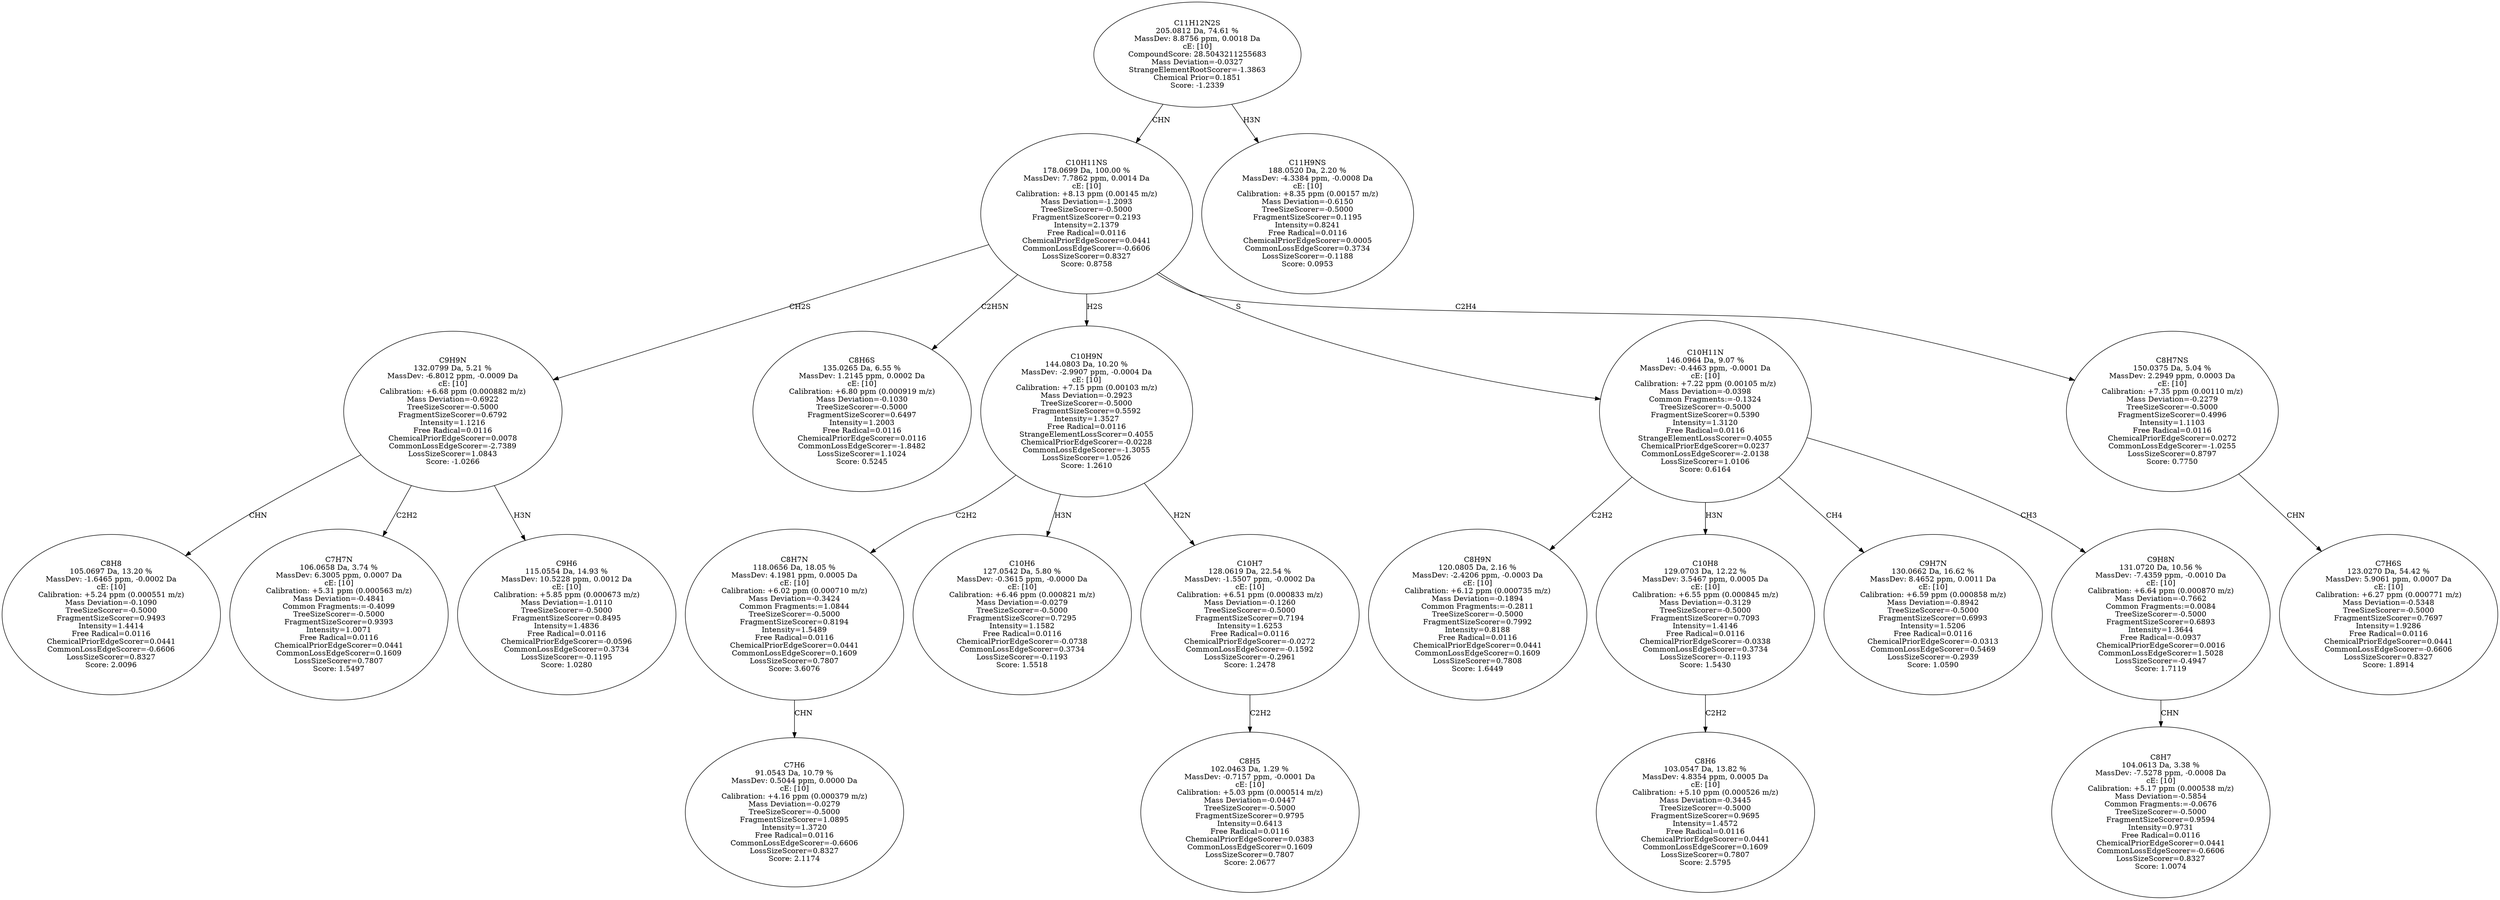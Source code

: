 strict digraph {
v1 [label="C8H8\n105.0697 Da, 13.20 %\nMassDev: -1.6465 ppm, -0.0002 Da\ncE: [10]\nCalibration: +5.24 ppm (0.000551 m/z)\nMass Deviation=-0.1090\nTreeSizeScorer=-0.5000\nFragmentSizeScorer=0.9493\nIntensity=1.4414\nFree Radical=0.0116\nChemicalPriorEdgeScorer=0.0441\nCommonLossEdgeScorer=-0.6606\nLossSizeScorer=0.8327\nScore: 2.0096"];
v2 [label="C7H7N\n106.0658 Da, 3.74 %\nMassDev: 6.3005 ppm, 0.0007 Da\ncE: [10]\nCalibration: +5.31 ppm (0.000563 m/z)\nMass Deviation=-0.4841\nCommon Fragments:=-0.4099\nTreeSizeScorer=-0.5000\nFragmentSizeScorer=0.9393\nIntensity=1.0071\nFree Radical=0.0116\nChemicalPriorEdgeScorer=0.0441\nCommonLossEdgeScorer=0.1609\nLossSizeScorer=0.7807\nScore: 1.5497"];
v3 [label="C9H6\n115.0554 Da, 14.93 %\nMassDev: 10.5228 ppm, 0.0012 Da\ncE: [10]\nCalibration: +5.85 ppm (0.000673 m/z)\nMass Deviation=-1.0110\nTreeSizeScorer=-0.5000\nFragmentSizeScorer=0.8495\nIntensity=1.4836\nFree Radical=0.0116\nChemicalPriorEdgeScorer=-0.0596\nCommonLossEdgeScorer=0.3734\nLossSizeScorer=-0.1195\nScore: 1.0280"];
v4 [label="C9H9N\n132.0799 Da, 5.21 %\nMassDev: -6.8012 ppm, -0.0009 Da\ncE: [10]\nCalibration: +6.68 ppm (0.000882 m/z)\nMass Deviation=-0.6922\nTreeSizeScorer=-0.5000\nFragmentSizeScorer=0.6792\nIntensity=1.1216\nFree Radical=0.0116\nChemicalPriorEdgeScorer=0.0078\nCommonLossEdgeScorer=-2.7389\nLossSizeScorer=1.0843\nScore: -1.0266"];
v5 [label="C8H6S\n135.0265 Da, 6.55 %\nMassDev: 1.2145 ppm, 0.0002 Da\ncE: [10]\nCalibration: +6.80 ppm (0.000919 m/z)\nMass Deviation=-0.1030\nTreeSizeScorer=-0.5000\nFragmentSizeScorer=0.6497\nIntensity=1.2003\nFree Radical=0.0116\nChemicalPriorEdgeScorer=0.0116\nCommonLossEdgeScorer=-1.8482\nLossSizeScorer=1.1024\nScore: 0.5245"];
v6 [label="C7H6\n91.0543 Da, 10.79 %\nMassDev: 0.5044 ppm, 0.0000 Da\ncE: [10]\nCalibration: +4.16 ppm (0.000379 m/z)\nMass Deviation=-0.0279\nTreeSizeScorer=-0.5000\nFragmentSizeScorer=1.0895\nIntensity=1.3720\nFree Radical=0.0116\nCommonLossEdgeScorer=-0.6606\nLossSizeScorer=0.8327\nScore: 2.1174"];
v7 [label="C8H7N\n118.0656 Da, 18.05 %\nMassDev: 4.1981 ppm, 0.0005 Da\ncE: [10]\nCalibration: +6.02 ppm (0.000710 m/z)\nMass Deviation=-0.3424\nCommon Fragments:=1.0844\nTreeSizeScorer=-0.5000\nFragmentSizeScorer=0.8194\nIntensity=1.5489\nFree Radical=0.0116\nChemicalPriorEdgeScorer=0.0441\nCommonLossEdgeScorer=0.1609\nLossSizeScorer=0.7807\nScore: 3.6076"];
v8 [label="C10H6\n127.0542 Da, 5.80 %\nMassDev: -0.3615 ppm, -0.0000 Da\ncE: [10]\nCalibration: +6.46 ppm (0.000821 m/z)\nMass Deviation=-0.0279\nTreeSizeScorer=-0.5000\nFragmentSizeScorer=0.7295\nIntensity=1.1582\nFree Radical=0.0116\nChemicalPriorEdgeScorer=-0.0738\nCommonLossEdgeScorer=0.3734\nLossSizeScorer=-0.1193\nScore: 1.5518"];
v9 [label="C8H5\n102.0463 Da, 1.29 %\nMassDev: -0.7157 ppm, -0.0001 Da\ncE: [10]\nCalibration: +5.03 ppm (0.000514 m/z)\nMass Deviation=-0.0447\nTreeSizeScorer=-0.5000\nFragmentSizeScorer=0.9795\nIntensity=0.6413\nFree Radical=0.0116\nChemicalPriorEdgeScorer=0.0383\nCommonLossEdgeScorer=0.1609\nLossSizeScorer=0.7807\nScore: 2.0677"];
v10 [label="C10H7\n128.0619 Da, 22.54 %\nMassDev: -1.5507 ppm, -0.0002 Da\ncE: [10]\nCalibration: +6.51 ppm (0.000833 m/z)\nMass Deviation=-0.1260\nTreeSizeScorer=-0.5000\nFragmentSizeScorer=0.7194\nIntensity=1.6253\nFree Radical=0.0116\nChemicalPriorEdgeScorer=-0.0272\nCommonLossEdgeScorer=-0.1592\nLossSizeScorer=-0.2961\nScore: 1.2478"];
v11 [label="C10H9N\n144.0803 Da, 10.20 %\nMassDev: -2.9907 ppm, -0.0004 Da\ncE: [10]\nCalibration: +7.15 ppm (0.00103 m/z)\nMass Deviation=-0.2923\nTreeSizeScorer=-0.5000\nFragmentSizeScorer=0.5592\nIntensity=1.3527\nFree Radical=0.0116\nStrangeElementLossScorer=0.4055\nChemicalPriorEdgeScorer=-0.0228\nCommonLossEdgeScorer=-1.3055\nLossSizeScorer=1.0526\nScore: 1.2610"];
v12 [label="C8H9N\n120.0805 Da, 2.16 %\nMassDev: -2.4206 ppm, -0.0003 Da\ncE: [10]\nCalibration: +6.12 ppm (0.000735 m/z)\nMass Deviation=-0.1894\nCommon Fragments:=-0.2811\nTreeSizeScorer=-0.5000\nFragmentSizeScorer=0.7992\nIntensity=0.8188\nFree Radical=0.0116\nChemicalPriorEdgeScorer=0.0441\nCommonLossEdgeScorer=0.1609\nLossSizeScorer=0.7808\nScore: 1.6449"];
v13 [label="C8H6\n103.0547 Da, 13.82 %\nMassDev: 4.8354 ppm, 0.0005 Da\ncE: [10]\nCalibration: +5.10 ppm (0.000526 m/z)\nMass Deviation=-0.3445\nTreeSizeScorer=-0.5000\nFragmentSizeScorer=0.9695\nIntensity=1.4572\nFree Radical=0.0116\nChemicalPriorEdgeScorer=0.0441\nCommonLossEdgeScorer=0.1609\nLossSizeScorer=0.7807\nScore: 2.5795"];
v14 [label="C10H8\n129.0703 Da, 12.22 %\nMassDev: 3.5467 ppm, 0.0005 Da\ncE: [10]\nCalibration: +6.55 ppm (0.000845 m/z)\nMass Deviation=-0.3129\nTreeSizeScorer=-0.5000\nFragmentSizeScorer=0.7093\nIntensity=1.4146\nFree Radical=0.0116\nChemicalPriorEdgeScorer=-0.0338\nCommonLossEdgeScorer=0.3734\nLossSizeScorer=-0.1193\nScore: 1.5430"];
v15 [label="C9H7N\n130.0662 Da, 16.62 %\nMassDev: 8.4652 ppm, 0.0011 Da\ncE: [10]\nCalibration: +6.59 ppm (0.000858 m/z)\nMass Deviation=-0.8942\nTreeSizeScorer=-0.5000\nFragmentSizeScorer=0.6993\nIntensity=1.5206\nFree Radical=0.0116\nChemicalPriorEdgeScorer=-0.0313\nCommonLossEdgeScorer=0.5469\nLossSizeScorer=-0.2939\nScore: 1.0590"];
v16 [label="C8H7\n104.0613 Da, 3.38 %\nMassDev: -7.5278 ppm, -0.0008 Da\ncE: [10]\nCalibration: +5.17 ppm (0.000538 m/z)\nMass Deviation=-0.5854\nCommon Fragments:=-0.0676\nTreeSizeScorer=-0.5000\nFragmentSizeScorer=0.9594\nIntensity=0.9731\nFree Radical=0.0116\nChemicalPriorEdgeScorer=0.0441\nCommonLossEdgeScorer=-0.6606\nLossSizeScorer=0.8327\nScore: 1.0074"];
v17 [label="C9H8N\n131.0720 Da, 10.56 %\nMassDev: -7.4359 ppm, -0.0010 Da\ncE: [10]\nCalibration: +6.64 ppm (0.000870 m/z)\nMass Deviation=-0.7662\nCommon Fragments:=0.0084\nTreeSizeScorer=-0.5000\nFragmentSizeScorer=0.6893\nIntensity=1.3644\nFree Radical=-0.0937\nChemicalPriorEdgeScorer=0.0016\nCommonLossEdgeScorer=1.5028\nLossSizeScorer=-0.4947\nScore: 1.7119"];
v18 [label="C10H11N\n146.0964 Da, 9.07 %\nMassDev: -0.4463 ppm, -0.0001 Da\ncE: [10]\nCalibration: +7.22 ppm (0.00105 m/z)\nMass Deviation=-0.0398\nCommon Fragments:=-0.1324\nTreeSizeScorer=-0.5000\nFragmentSizeScorer=0.5390\nIntensity=1.3120\nFree Radical=0.0116\nStrangeElementLossScorer=0.4055\nChemicalPriorEdgeScorer=0.0237\nCommonLossEdgeScorer=-2.0138\nLossSizeScorer=1.0106\nScore: 0.6164"];
v19 [label="C7H6S\n123.0270 Da, 54.42 %\nMassDev: 5.9061 ppm, 0.0007 Da\ncE: [10]\nCalibration: +6.27 ppm (0.000771 m/z)\nMass Deviation=-0.5348\nTreeSizeScorer=-0.5000\nFragmentSizeScorer=0.7697\nIntensity=1.9286\nFree Radical=0.0116\nChemicalPriorEdgeScorer=0.0441\nCommonLossEdgeScorer=-0.6606\nLossSizeScorer=0.8327\nScore: 1.8914"];
v20 [label="C8H7NS\n150.0375 Da, 5.04 %\nMassDev: 2.2949 ppm, 0.0003 Da\ncE: [10]\nCalibration: +7.35 ppm (0.00110 m/z)\nMass Deviation=-0.2279\nTreeSizeScorer=-0.5000\nFragmentSizeScorer=0.4996\nIntensity=1.1103\nFree Radical=0.0116\nChemicalPriorEdgeScorer=0.0272\nCommonLossEdgeScorer=-1.0255\nLossSizeScorer=0.8797\nScore: 0.7750"];
v21 [label="C10H11NS\n178.0699 Da, 100.00 %\nMassDev: 7.7862 ppm, 0.0014 Da\ncE: [10]\nCalibration: +8.13 ppm (0.00145 m/z)\nMass Deviation=-1.2093\nTreeSizeScorer=-0.5000\nFragmentSizeScorer=0.2193\nIntensity=2.1379\nFree Radical=0.0116\nChemicalPriorEdgeScorer=0.0441\nCommonLossEdgeScorer=-0.6606\nLossSizeScorer=0.8327\nScore: 0.8758"];
v22 [label="C11H9NS\n188.0520 Da, 2.20 %\nMassDev: -4.3384 ppm, -0.0008 Da\ncE: [10]\nCalibration: +8.35 ppm (0.00157 m/z)\nMass Deviation=-0.6150\nTreeSizeScorer=-0.5000\nFragmentSizeScorer=0.1195\nIntensity=0.8241\nFree Radical=0.0116\nChemicalPriorEdgeScorer=0.0005\nCommonLossEdgeScorer=0.3734\nLossSizeScorer=-0.1188\nScore: 0.0953"];
v23 [label="C11H12N2S\n205.0812 Da, 74.61 %\nMassDev: 8.8756 ppm, 0.0018 Da\ncE: [10]\nCompoundScore: 28.5043211255683\nMass Deviation=-0.0327\nStrangeElementRootScorer=-1.3863\nChemical Prior=0.1851\nScore: -1.2339"];
v4 -> v1 [label="CHN"];
v4 -> v2 [label="C2H2"];
v4 -> v3 [label="H3N"];
v21 -> v4 [label="CH2S"];
v21 -> v5 [label="C2H5N"];
v7 -> v6 [label="CHN"];
v11 -> v7 [label="C2H2"];
v11 -> v8 [label="H3N"];
v10 -> v9 [label="C2H2"];
v11 -> v10 [label="H2N"];
v21 -> v11 [label="H2S"];
v18 -> v12 [label="C2H2"];
v14 -> v13 [label="C2H2"];
v18 -> v14 [label="H3N"];
v18 -> v15 [label="CH4"];
v17 -> v16 [label="CHN"];
v18 -> v17 [label="CH3"];
v21 -> v18 [label="S"];
v20 -> v19 [label="CHN"];
v21 -> v20 [label="C2H4"];
v23 -> v21 [label="CHN"];
v23 -> v22 [label="H3N"];
}